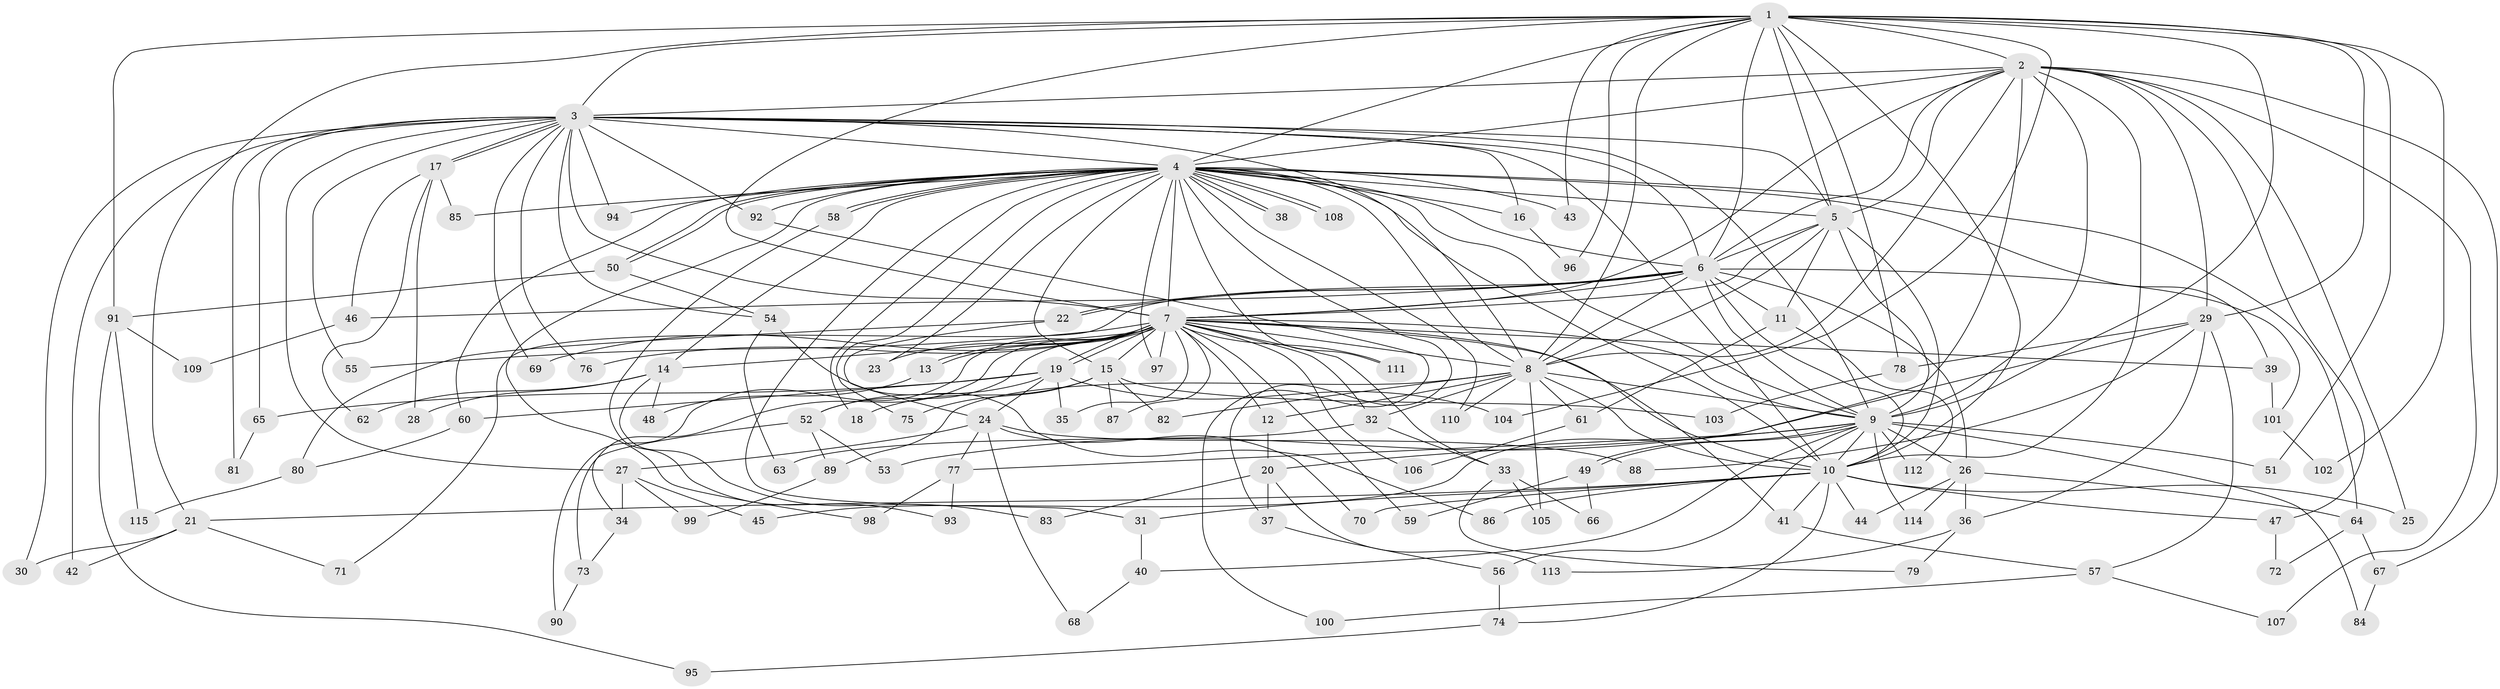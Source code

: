 // Generated by graph-tools (version 1.1) at 2025/01/03/09/25 03:01:19]
// undirected, 115 vertices, 255 edges
graph export_dot {
graph [start="1"]
  node [color=gray90,style=filled];
  1;
  2;
  3;
  4;
  5;
  6;
  7;
  8;
  9;
  10;
  11;
  12;
  13;
  14;
  15;
  16;
  17;
  18;
  19;
  20;
  21;
  22;
  23;
  24;
  25;
  26;
  27;
  28;
  29;
  30;
  31;
  32;
  33;
  34;
  35;
  36;
  37;
  38;
  39;
  40;
  41;
  42;
  43;
  44;
  45;
  46;
  47;
  48;
  49;
  50;
  51;
  52;
  53;
  54;
  55;
  56;
  57;
  58;
  59;
  60;
  61;
  62;
  63;
  64;
  65;
  66;
  67;
  68;
  69;
  70;
  71;
  72;
  73;
  74;
  75;
  76;
  77;
  78;
  79;
  80;
  81;
  82;
  83;
  84;
  85;
  86;
  87;
  88;
  89;
  90;
  91;
  92;
  93;
  94;
  95;
  96;
  97;
  98;
  99;
  100;
  101;
  102;
  103;
  104;
  105;
  106;
  107;
  108;
  109;
  110;
  111;
  112;
  113;
  114;
  115;
  1 -- 2;
  1 -- 3;
  1 -- 4;
  1 -- 5;
  1 -- 6;
  1 -- 7;
  1 -- 8;
  1 -- 9;
  1 -- 10;
  1 -- 21;
  1 -- 29;
  1 -- 43;
  1 -- 51;
  1 -- 78;
  1 -- 91;
  1 -- 96;
  1 -- 102;
  1 -- 104;
  2 -- 3;
  2 -- 4;
  2 -- 5;
  2 -- 6;
  2 -- 7;
  2 -- 8;
  2 -- 9;
  2 -- 10;
  2 -- 25;
  2 -- 29;
  2 -- 45;
  2 -- 47;
  2 -- 67;
  2 -- 107;
  3 -- 4;
  3 -- 5;
  3 -- 6;
  3 -- 7;
  3 -- 8;
  3 -- 9;
  3 -- 10;
  3 -- 16;
  3 -- 17;
  3 -- 17;
  3 -- 27;
  3 -- 30;
  3 -- 42;
  3 -- 54;
  3 -- 55;
  3 -- 65;
  3 -- 69;
  3 -- 76;
  3 -- 81;
  3 -- 92;
  3 -- 94;
  4 -- 5;
  4 -- 6;
  4 -- 7;
  4 -- 8;
  4 -- 9;
  4 -- 10;
  4 -- 14;
  4 -- 15;
  4 -- 16;
  4 -- 18;
  4 -- 23;
  4 -- 31;
  4 -- 37;
  4 -- 38;
  4 -- 38;
  4 -- 39;
  4 -- 43;
  4 -- 50;
  4 -- 50;
  4 -- 58;
  4 -- 58;
  4 -- 60;
  4 -- 64;
  4 -- 75;
  4 -- 85;
  4 -- 92;
  4 -- 94;
  4 -- 97;
  4 -- 98;
  4 -- 108;
  4 -- 108;
  4 -- 110;
  4 -- 111;
  5 -- 6;
  5 -- 7;
  5 -- 8;
  5 -- 9;
  5 -- 10;
  5 -- 11;
  6 -- 7;
  6 -- 8;
  6 -- 9;
  6 -- 10;
  6 -- 11;
  6 -- 22;
  6 -- 22;
  6 -- 26;
  6 -- 46;
  6 -- 71;
  6 -- 101;
  7 -- 8;
  7 -- 9;
  7 -- 10;
  7 -- 12;
  7 -- 13;
  7 -- 13;
  7 -- 14;
  7 -- 15;
  7 -- 19;
  7 -- 19;
  7 -- 23;
  7 -- 32;
  7 -- 33;
  7 -- 34;
  7 -- 35;
  7 -- 39;
  7 -- 41;
  7 -- 52;
  7 -- 55;
  7 -- 59;
  7 -- 69;
  7 -- 76;
  7 -- 87;
  7 -- 90;
  7 -- 97;
  7 -- 106;
  7 -- 111;
  8 -- 9;
  8 -- 10;
  8 -- 12;
  8 -- 32;
  8 -- 61;
  8 -- 82;
  8 -- 89;
  8 -- 105;
  8 -- 110;
  9 -- 10;
  9 -- 20;
  9 -- 26;
  9 -- 40;
  9 -- 49;
  9 -- 49;
  9 -- 51;
  9 -- 56;
  9 -- 77;
  9 -- 84;
  9 -- 112;
  9 -- 114;
  10 -- 21;
  10 -- 25;
  10 -- 31;
  10 -- 41;
  10 -- 44;
  10 -- 47;
  10 -- 70;
  10 -- 74;
  10 -- 86;
  11 -- 61;
  11 -- 112;
  12 -- 20;
  13 -- 48;
  14 -- 28;
  14 -- 48;
  14 -- 62;
  14 -- 83;
  15 -- 18;
  15 -- 75;
  15 -- 82;
  15 -- 87;
  15 -- 103;
  16 -- 96;
  17 -- 28;
  17 -- 46;
  17 -- 62;
  17 -- 85;
  19 -- 24;
  19 -- 35;
  19 -- 52;
  19 -- 60;
  19 -- 65;
  19 -- 104;
  20 -- 37;
  20 -- 83;
  20 -- 113;
  21 -- 30;
  21 -- 42;
  21 -- 71;
  22 -- 24;
  22 -- 80;
  24 -- 27;
  24 -- 68;
  24 -- 70;
  24 -- 77;
  24 -- 88;
  26 -- 36;
  26 -- 44;
  26 -- 64;
  26 -- 114;
  27 -- 34;
  27 -- 45;
  27 -- 99;
  29 -- 36;
  29 -- 53;
  29 -- 57;
  29 -- 78;
  29 -- 88;
  31 -- 40;
  32 -- 33;
  32 -- 63;
  33 -- 66;
  33 -- 79;
  33 -- 105;
  34 -- 73;
  36 -- 79;
  36 -- 113;
  37 -- 56;
  39 -- 101;
  40 -- 68;
  41 -- 57;
  46 -- 109;
  47 -- 72;
  49 -- 59;
  49 -- 66;
  50 -- 54;
  50 -- 91;
  52 -- 53;
  52 -- 73;
  52 -- 89;
  54 -- 63;
  54 -- 86;
  56 -- 74;
  57 -- 100;
  57 -- 107;
  58 -- 93;
  60 -- 80;
  61 -- 106;
  64 -- 67;
  64 -- 72;
  65 -- 81;
  67 -- 84;
  73 -- 90;
  74 -- 95;
  77 -- 93;
  77 -- 98;
  78 -- 103;
  80 -- 115;
  89 -- 99;
  91 -- 95;
  91 -- 109;
  91 -- 115;
  92 -- 100;
  101 -- 102;
}
